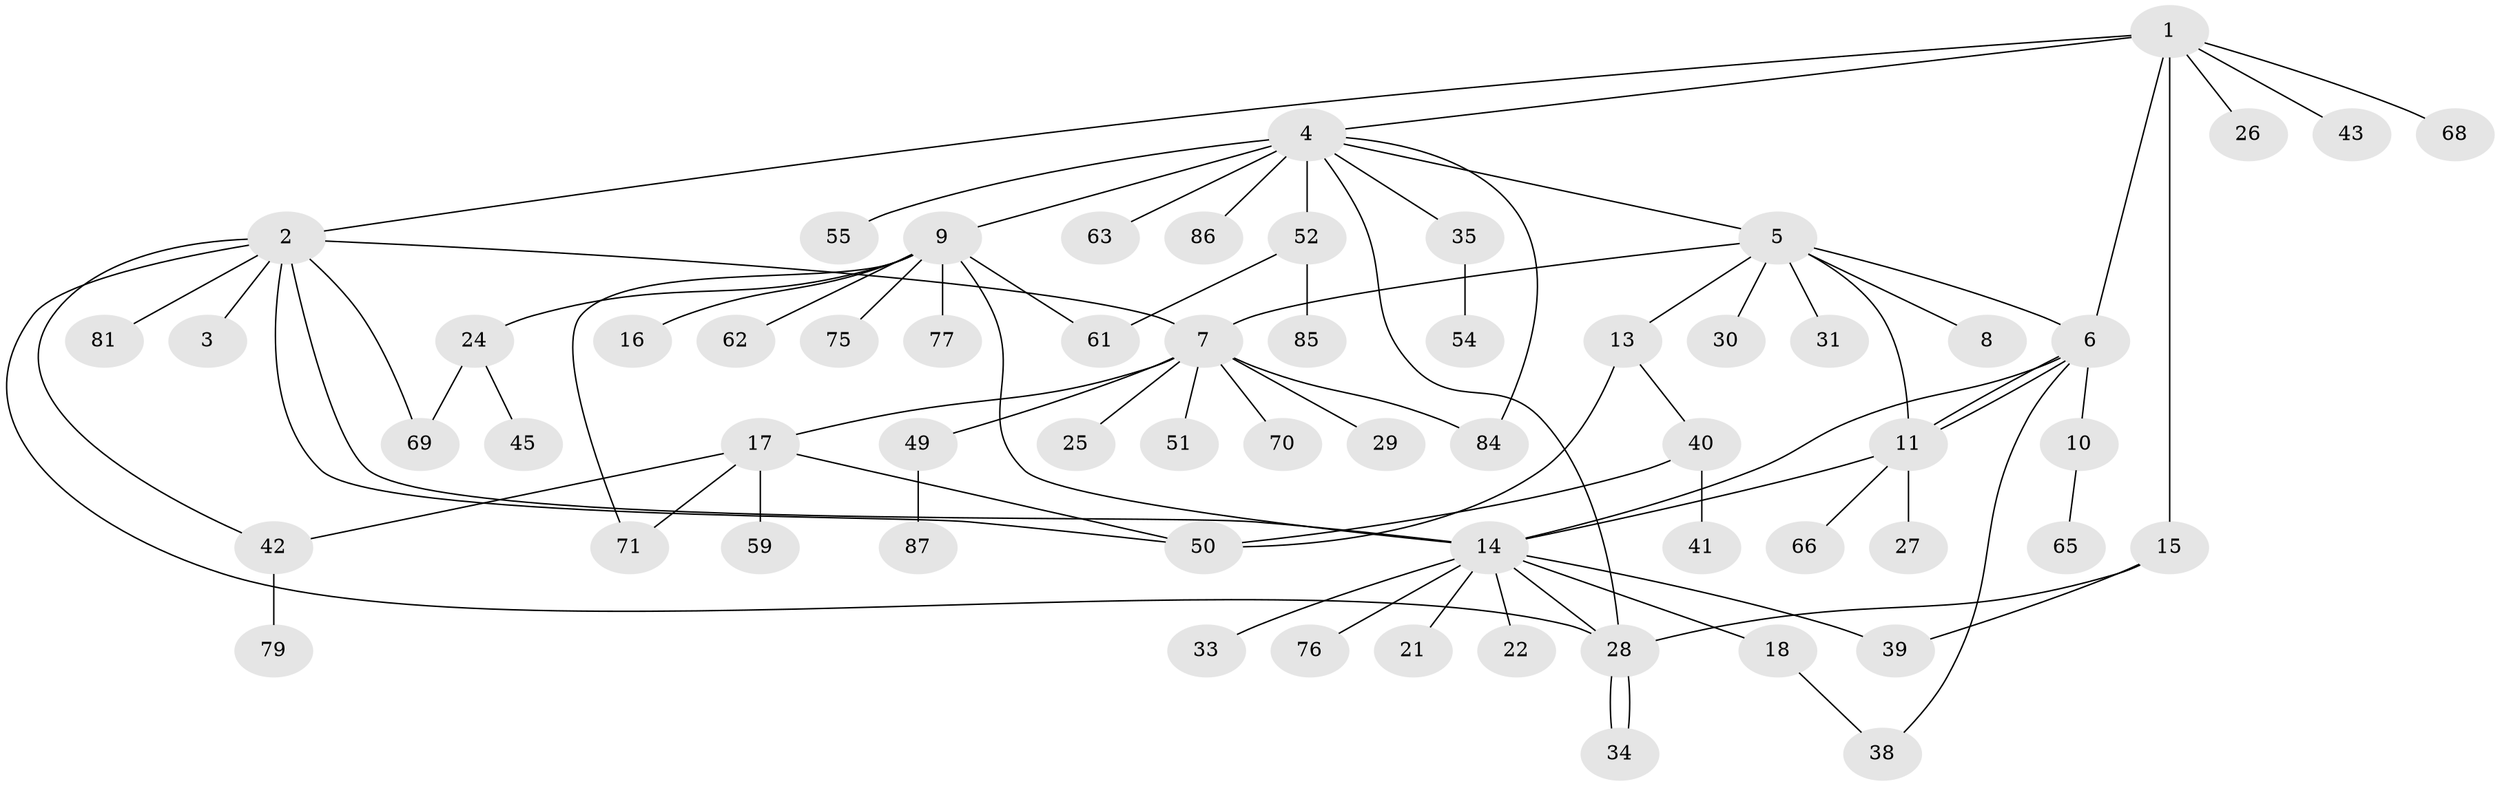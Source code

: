 // Generated by graph-tools (version 1.1) at 2025/51/02/27/25 19:51:59]
// undirected, 62 vertices, 82 edges
graph export_dot {
graph [start="1"]
  node [color=gray90,style=filled];
  1 [super="+78"];
  2 [super="+58"];
  3;
  4 [super="+56"];
  5 [super="+36"];
  6 [super="+12"];
  7 [super="+48"];
  8;
  9 [super="+32"];
  10 [super="+53"];
  11 [super="+23"];
  13 [super="+80"];
  14 [super="+19"];
  15 [super="+67"];
  16;
  17 [super="+37"];
  18 [super="+20"];
  21;
  22 [super="+47"];
  24;
  25;
  26;
  27 [super="+88"];
  28 [super="+46"];
  29;
  30;
  31;
  33;
  34;
  35 [super="+44"];
  38;
  39;
  40 [super="+73"];
  41;
  42 [super="+74"];
  43;
  45;
  49 [super="+72"];
  50 [super="+60"];
  51 [super="+57"];
  52 [super="+64"];
  54;
  55;
  59;
  61;
  62;
  63;
  65 [super="+82"];
  66;
  68;
  69 [super="+83"];
  70;
  71;
  75;
  76;
  77;
  79;
  81;
  84;
  85;
  86;
  87;
  1 -- 2;
  1 -- 4;
  1 -- 15;
  1 -- 26;
  1 -- 43;
  1 -- 68;
  1 -- 6;
  2 -- 3;
  2 -- 7;
  2 -- 14;
  2 -- 28;
  2 -- 42;
  2 -- 69;
  2 -- 81;
  2 -- 50;
  4 -- 5;
  4 -- 9 [weight=2];
  4 -- 28;
  4 -- 35;
  4 -- 52;
  4 -- 55;
  4 -- 63;
  4 -- 84;
  4 -- 86;
  5 -- 6;
  5 -- 7;
  5 -- 8;
  5 -- 11;
  5 -- 13;
  5 -- 30;
  5 -- 31;
  6 -- 10;
  6 -- 11;
  6 -- 11;
  6 -- 14;
  6 -- 38;
  7 -- 17;
  7 -- 25;
  7 -- 29;
  7 -- 49;
  7 -- 51;
  7 -- 70;
  7 -- 84;
  9 -- 16;
  9 -- 24;
  9 -- 62;
  9 -- 61;
  9 -- 71;
  9 -- 75;
  9 -- 77;
  9 -- 14;
  10 -- 65;
  11 -- 14;
  11 -- 27;
  11 -- 66;
  13 -- 40;
  13 -- 50;
  14 -- 18;
  14 -- 21;
  14 -- 28;
  14 -- 33;
  14 -- 39;
  14 -- 76;
  14 -- 22;
  15 -- 28;
  15 -- 39;
  17 -- 50;
  17 -- 59;
  17 -- 71;
  17 -- 42;
  18 -- 38;
  24 -- 45;
  24 -- 69;
  28 -- 34;
  28 -- 34;
  35 -- 54;
  40 -- 41;
  40 -- 50;
  42 -- 79;
  49 -- 87;
  52 -- 61;
  52 -- 85;
}
